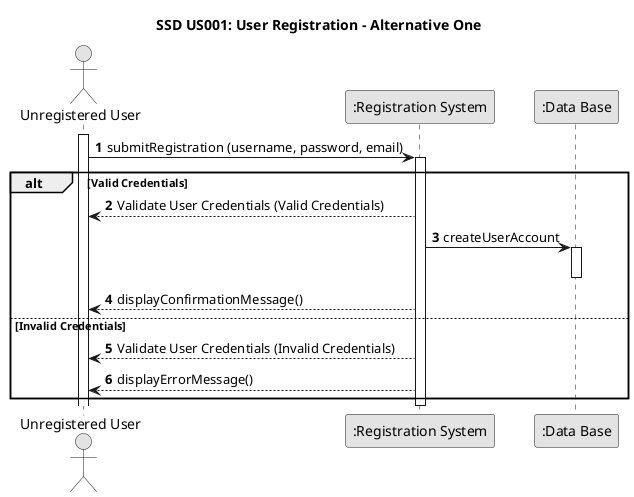 @startuml
skinparam monochrome true
skinparam packageStyle rectangle
skinparam shadowing false

title SSD US001: User Registration - Alternative One

autonumber

actor "Unregistered User" as User
participant ":Registration System" as System
participant ":Data Base" as Database

activate User

    User -> System : submitRegistration (username, password, email)
    activate System

    alt Valid Credentials

        System --> User : Validate User Credentials (Valid Credentials)
    
        System -> Database: createUserAccount 
    activate Database
    deactivate Database

        System --> User: displayConfirmationMessage()
    
    else Invalid Credentials

        System --> User: Validate User Credentials (Invalid Credentials) 

        System --> User: displayErrorMessage()
    End alt
    
    deactivate System
@enduml